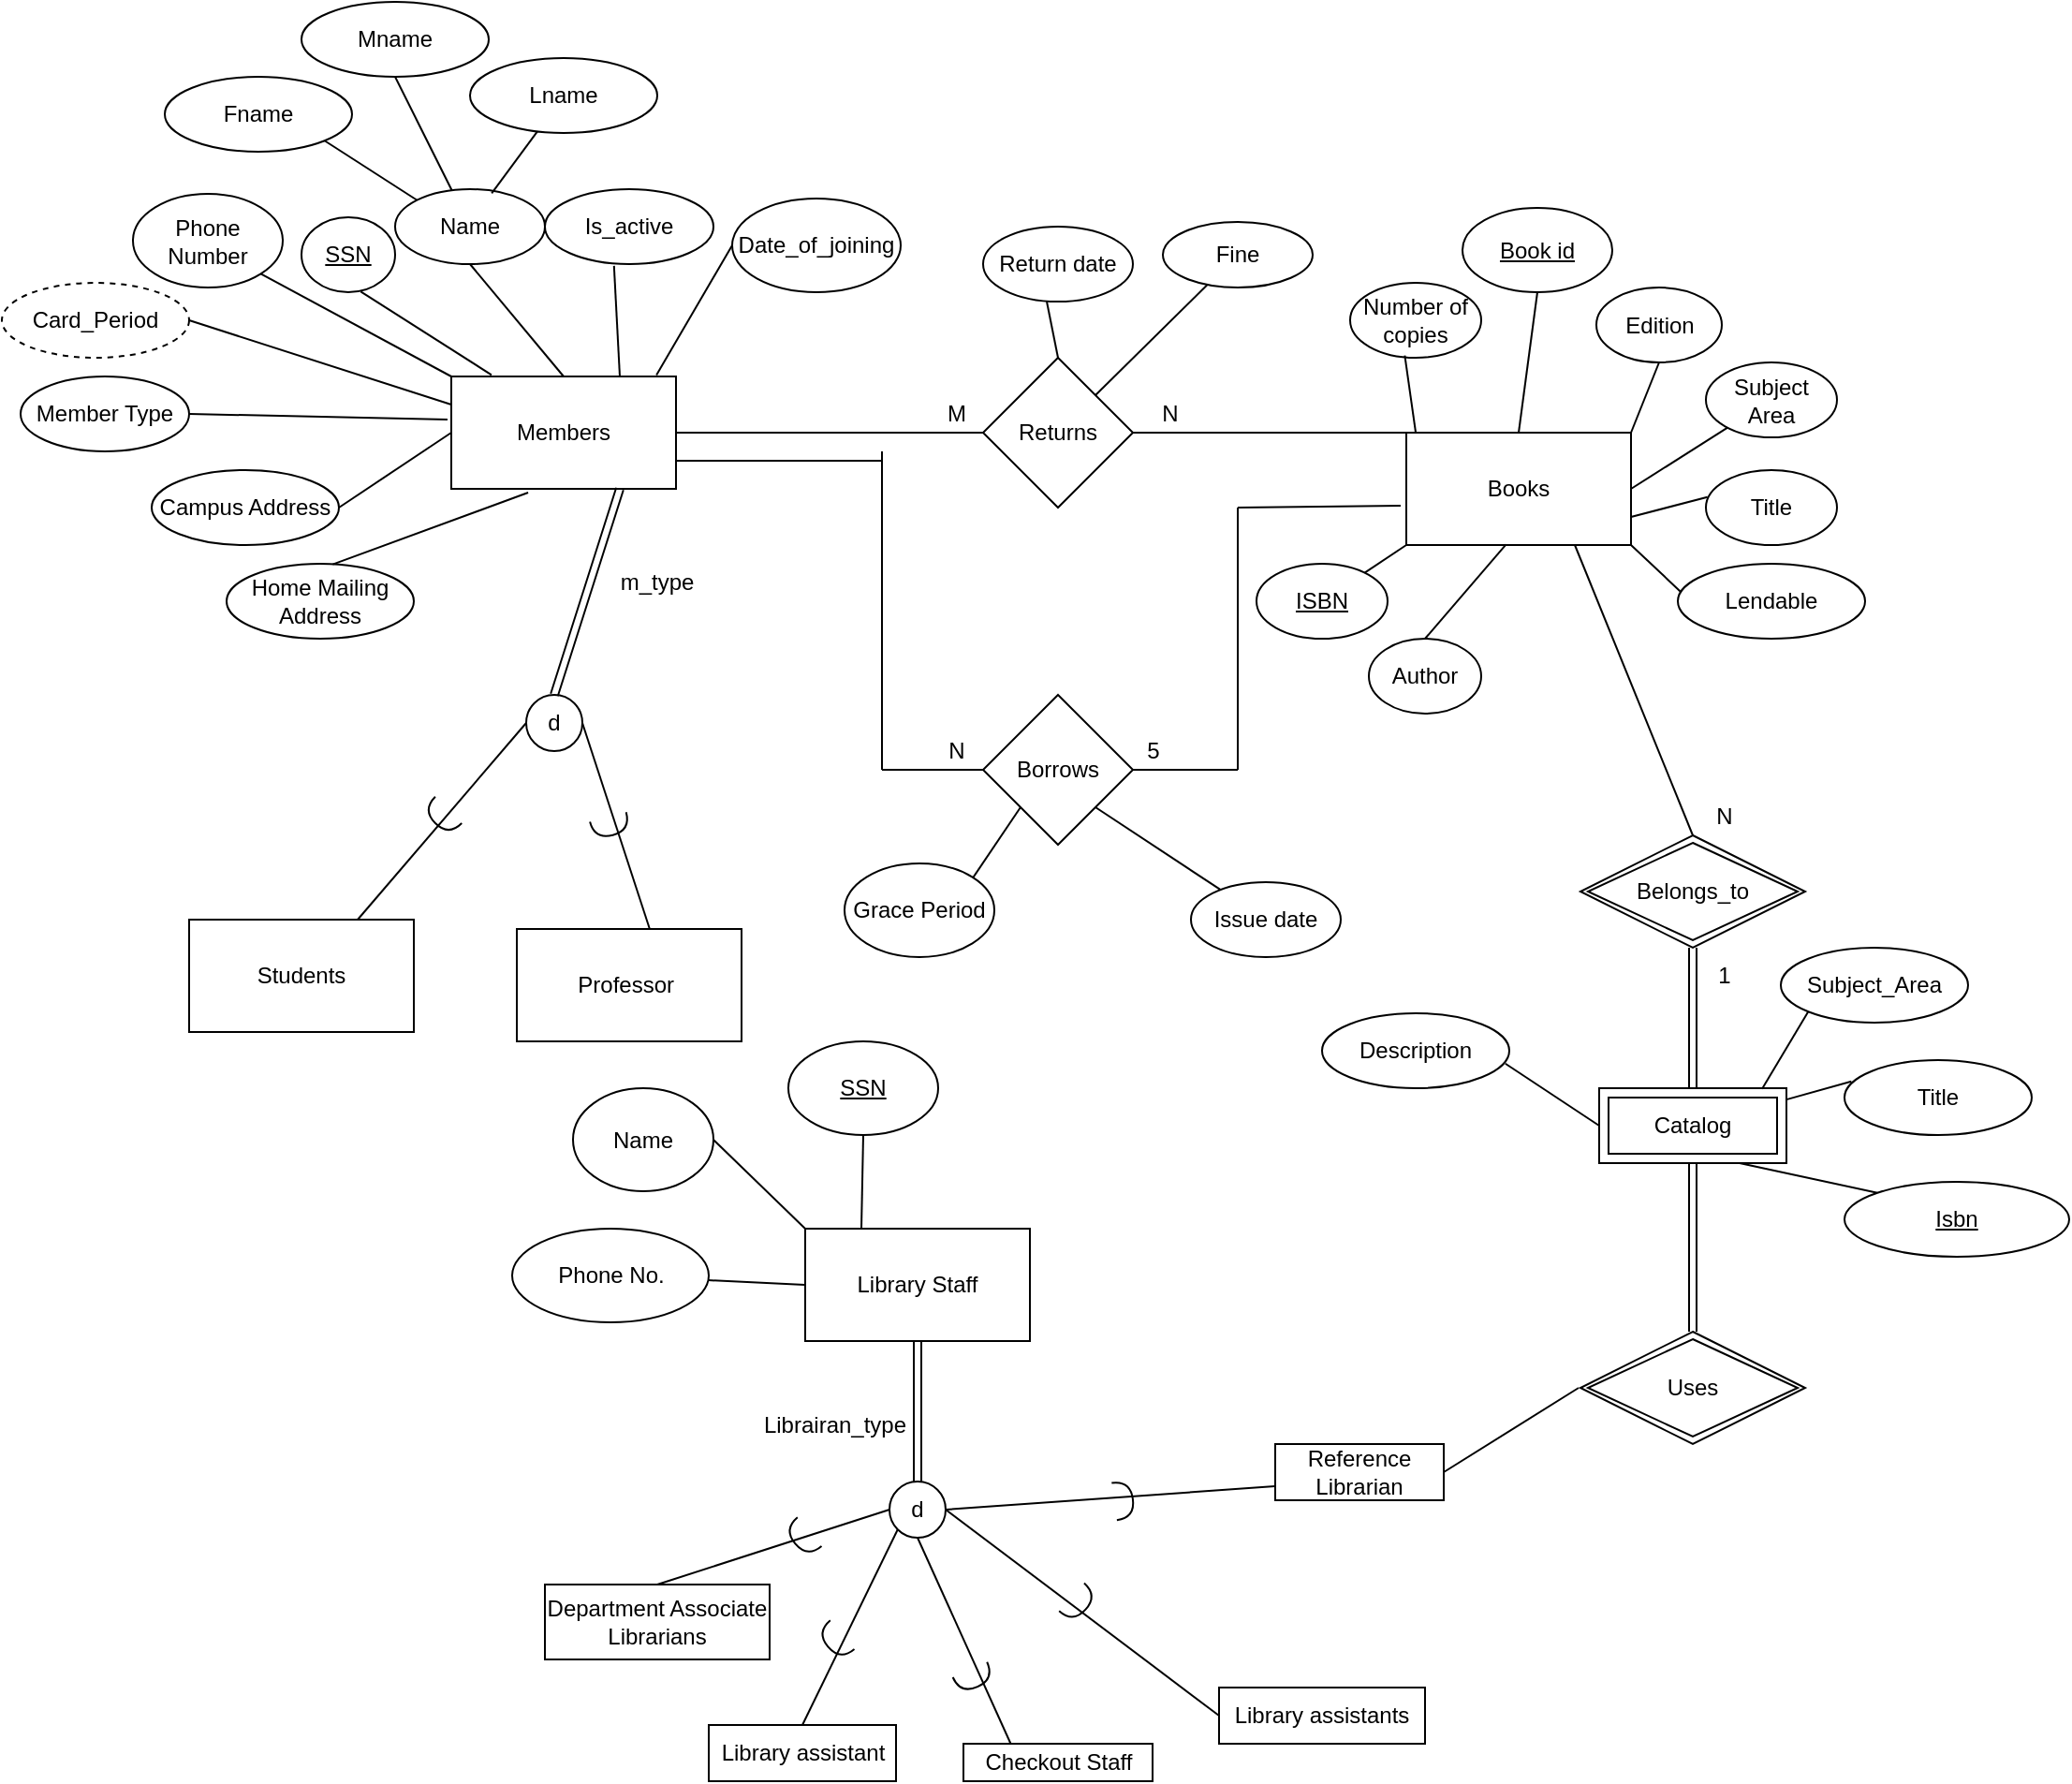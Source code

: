 <mxfile version="13.0.0" type="github">
  <diagram id="C5RBs43oDa-KdzZeNtuy" name="Page-1">
    <mxGraphModel dx="2036" dy="618" grid="1" gridSize="10" guides="1" tooltips="1" connect="1" arrows="1" fold="1" page="1" pageScale="1" pageWidth="827" pageHeight="1169" math="0" shadow="0">
      <root>
        <mxCell id="WIyWlLk6GJQsqaUBKTNV-0" />
        <mxCell id="WIyWlLk6GJQsqaUBKTNV-1" parent="WIyWlLk6GJQsqaUBKTNV-0" />
        <mxCell id="-zNxcYb2Kc3IfHL1H3X_-0" value="" style="rounded=0;whiteSpace=wrap;html=1;" parent="WIyWlLk6GJQsqaUBKTNV-1" vertex="1">
          <mxGeometry x="-310" y="360" width="120" height="60" as="geometry" />
        </mxCell>
        <mxCell id="-zNxcYb2Kc3IfHL1H3X_-1" value="Members" style="text;html=1;strokeColor=none;fillColor=none;align=center;verticalAlign=middle;whiteSpace=wrap;rounded=0;" parent="WIyWlLk6GJQsqaUBKTNV-1" vertex="1">
          <mxGeometry x="-270" y="380" width="40" height="20" as="geometry" />
        </mxCell>
        <mxCell id="-zNxcYb2Kc3IfHL1H3X_-2" value="Books" style="rounded=0;whiteSpace=wrap;html=1;" parent="WIyWlLk6GJQsqaUBKTNV-1" vertex="1">
          <mxGeometry x="200" y="390" width="120" height="60" as="geometry" />
        </mxCell>
        <mxCell id="-zNxcYb2Kc3IfHL1H3X_-4" value="" style="endArrow=none;html=1;" parent="WIyWlLk6GJQsqaUBKTNV-1" source="-zNxcYb2Kc3IfHL1H3X_-17" edge="1">
          <mxGeometry width="50" height="50" relative="1" as="geometry">
            <mxPoint x="170" y="520" as="sourcePoint" />
            <mxPoint x="200" y="450" as="targetPoint" />
          </mxGeometry>
        </mxCell>
        <mxCell id="-zNxcYb2Kc3IfHL1H3X_-5" value="Borrows" style="rhombus;whiteSpace=wrap;html=1;" parent="WIyWlLk6GJQsqaUBKTNV-1" vertex="1">
          <mxGeometry x="-26" y="530" width="80" height="80" as="geometry" />
        </mxCell>
        <mxCell id="-zNxcYb2Kc3IfHL1H3X_-6" value="SSN" style="ellipse;whiteSpace=wrap;html=1;fontStyle=4" parent="WIyWlLk6GJQsqaUBKTNV-1" vertex="1">
          <mxGeometry x="-390" y="275" width="50" height="40" as="geometry" />
        </mxCell>
        <mxCell id="-zNxcYb2Kc3IfHL1H3X_-7" value="Name" style="ellipse;whiteSpace=wrap;html=1;" parent="WIyWlLk6GJQsqaUBKTNV-1" vertex="1">
          <mxGeometry x="-340" y="260" width="80" height="40" as="geometry" />
        </mxCell>
        <mxCell id="-zNxcYb2Kc3IfHL1H3X_-8" value="Phone Number" style="ellipse;whiteSpace=wrap;html=1;" parent="WIyWlLk6GJQsqaUBKTNV-1" vertex="1">
          <mxGeometry x="-480" y="262.5" width="80" height="50" as="geometry" />
        </mxCell>
        <mxCell id="-zNxcYb2Kc3IfHL1H3X_-11" value="Campus Address" style="ellipse;whiteSpace=wrap;html=1;align=center;" parent="WIyWlLk6GJQsqaUBKTNV-1" vertex="1">
          <mxGeometry x="-470" y="410" width="100" height="40" as="geometry" />
        </mxCell>
        <mxCell id="-zNxcYb2Kc3IfHL1H3X_-13" value="Home Mailing Address" style="ellipse;whiteSpace=wrap;html=1;align=center;" parent="WIyWlLk6GJQsqaUBKTNV-1" vertex="1">
          <mxGeometry x="-430" y="460" width="100" height="40" as="geometry" />
        </mxCell>
        <mxCell id="-zNxcYb2Kc3IfHL1H3X_-18" value="Author" style="ellipse;whiteSpace=wrap;html=1;align=center;" parent="WIyWlLk6GJQsqaUBKTNV-1" vertex="1">
          <mxGeometry x="180" y="500" width="60" height="40" as="geometry" />
        </mxCell>
        <mxCell id="-zNxcYb2Kc3IfHL1H3X_-19" value="Title" style="ellipse;whiteSpace=wrap;html=1;align=center;" parent="WIyWlLk6GJQsqaUBKTNV-1" vertex="1">
          <mxGeometry x="360" y="410" width="70" height="40" as="geometry" />
        </mxCell>
        <mxCell id="-zNxcYb2Kc3IfHL1H3X_-20" value="Subject Area" style="ellipse;whiteSpace=wrap;html=1;align=center;" parent="WIyWlLk6GJQsqaUBKTNV-1" vertex="1">
          <mxGeometry x="360" y="352.5" width="70" height="40" as="geometry" />
        </mxCell>
        <mxCell id="-zNxcYb2Kc3IfHL1H3X_-21" value="Number of copies" style="ellipse;whiteSpace=wrap;html=1;align=center;" parent="WIyWlLk6GJQsqaUBKTNV-1" vertex="1">
          <mxGeometry x="170" y="310" width="70" height="40" as="geometry" />
        </mxCell>
        <mxCell id="VULZJJvNeyqBgSnYCeR3-1" value="" style="endArrow=none;html=1;entryX=0.444;entryY=0.994;entryDx=0;entryDy=0;entryPerimeter=0;exitX=0.5;exitY=0;exitDx=0;exitDy=0;" parent="WIyWlLk6GJQsqaUBKTNV-1" source="-zNxcYb2Kc3IfHL1H3X_-18" target="-zNxcYb2Kc3IfHL1H3X_-2" edge="1">
          <mxGeometry width="50" height="50" relative="1" as="geometry">
            <mxPoint x="230" y="510" as="sourcePoint" />
            <mxPoint x="280" y="460" as="targetPoint" />
          </mxGeometry>
        </mxCell>
        <mxCell id="VULZJJvNeyqBgSnYCeR3-3" value="" style="endArrow=none;html=1;entryX=1;entryY=0.5;entryDx=0;entryDy=0;" parent="WIyWlLk6GJQsqaUBKTNV-1" source="-zNxcYb2Kc3IfHL1H3X_-20" target="-zNxcYb2Kc3IfHL1H3X_-2" edge="1">
          <mxGeometry width="50" height="50" relative="1" as="geometry">
            <mxPoint x="20" y="550" as="sourcePoint" />
            <mxPoint x="70" y="500" as="targetPoint" />
          </mxGeometry>
        </mxCell>
        <mxCell id="VULZJJvNeyqBgSnYCeR3-4" value="" style="endArrow=none;html=1;entryX=1;entryY=0.75;entryDx=0;entryDy=0;exitX=0.012;exitY=0.36;exitDx=0;exitDy=0;exitPerimeter=0;" parent="WIyWlLk6GJQsqaUBKTNV-1" source="-zNxcYb2Kc3IfHL1H3X_-19" target="-zNxcYb2Kc3IfHL1H3X_-2" edge="1">
          <mxGeometry width="50" height="50" relative="1" as="geometry">
            <mxPoint x="290" y="510" as="sourcePoint" />
            <mxPoint x="340" y="460" as="targetPoint" />
          </mxGeometry>
        </mxCell>
        <mxCell id="-zNxcYb2Kc3IfHL1H3X_-17" value="ISBN" style="ellipse;whiteSpace=wrap;html=1;align=center;fontStyle=4;" parent="WIyWlLk6GJQsqaUBKTNV-1" vertex="1">
          <mxGeometry x="120" y="460" width="70" height="40" as="geometry" />
        </mxCell>
        <mxCell id="VULZJJvNeyqBgSnYCeR3-9" value="" style="endArrow=none;html=1;entryX=0.417;entryY=0.971;entryDx=0;entryDy=0;entryPerimeter=0;exitX=0.042;exitY=0;exitDx=0;exitDy=0;exitPerimeter=0;" parent="WIyWlLk6GJQsqaUBKTNV-1" source="-zNxcYb2Kc3IfHL1H3X_-2" target="-zNxcYb2Kc3IfHL1H3X_-21" edge="1">
          <mxGeometry width="50" height="50" relative="1" as="geometry">
            <mxPoint x="210" y="380" as="sourcePoint" />
            <mxPoint x="120" y="380" as="targetPoint" />
          </mxGeometry>
        </mxCell>
        <mxCell id="VULZJJvNeyqBgSnYCeR3-10" value="" style="endArrow=none;html=1;entryX=0.5;entryY=1;entryDx=0;entryDy=0;exitX=0.5;exitY=0;exitDx=0;exitDy=0;" parent="WIyWlLk6GJQsqaUBKTNV-1" source="-zNxcYb2Kc3IfHL1H3X_-0" target="-zNxcYb2Kc3IfHL1H3X_-7" edge="1">
          <mxGeometry width="50" height="50" relative="1" as="geometry">
            <mxPoint x="-140" y="410" as="sourcePoint" />
            <mxPoint x="-90" y="360" as="targetPoint" />
          </mxGeometry>
        </mxCell>
        <mxCell id="VULZJJvNeyqBgSnYCeR3-12" value="" style="endArrow=none;html=1;entryX=0.633;entryY=0.992;entryDx=0;entryDy=0;entryPerimeter=0;exitX=0.179;exitY=-0.014;exitDx=0;exitDy=0;exitPerimeter=0;" parent="WIyWlLk6GJQsqaUBKTNV-1" source="-zNxcYb2Kc3IfHL1H3X_-0" target="-zNxcYb2Kc3IfHL1H3X_-6" edge="1">
          <mxGeometry width="50" height="50" relative="1" as="geometry">
            <mxPoint x="-285" y="361" as="sourcePoint" />
            <mxPoint x="-190" y="370" as="targetPoint" />
          </mxGeometry>
        </mxCell>
        <mxCell id="VULZJJvNeyqBgSnYCeR3-13" value="" style="endArrow=none;html=1;exitX=1;exitY=1;exitDx=0;exitDy=0;entryX=0;entryY=0;entryDx=0;entryDy=0;" parent="WIyWlLk6GJQsqaUBKTNV-1" source="-zNxcYb2Kc3IfHL1H3X_-8" target="-zNxcYb2Kc3IfHL1H3X_-0" edge="1">
          <mxGeometry width="50" height="50" relative="1" as="geometry">
            <mxPoint x="-260" y="430" as="sourcePoint" />
            <mxPoint x="-210" y="380" as="targetPoint" />
          </mxGeometry>
        </mxCell>
        <mxCell id="VULZJJvNeyqBgSnYCeR3-14" value="" style="endArrow=none;html=1;exitX=1;exitY=0.5;exitDx=0;exitDy=0;entryX=0;entryY=0.25;entryDx=0;entryDy=0;" parent="WIyWlLk6GJQsqaUBKTNV-1" source="SgncacL-QCo5X31cBPf--1" target="-zNxcYb2Kc3IfHL1H3X_-0" edge="1">
          <mxGeometry width="50" height="50" relative="1" as="geometry">
            <mxPoint x="-380" y="380" as="sourcePoint" />
            <mxPoint x="-220" y="390" as="targetPoint" />
          </mxGeometry>
        </mxCell>
        <mxCell id="VULZJJvNeyqBgSnYCeR3-15" value="" style="endArrow=none;html=1;exitX=1;exitY=0.5;exitDx=0;exitDy=0;entryX=0;entryY=0.5;entryDx=0;entryDy=0;" parent="WIyWlLk6GJQsqaUBKTNV-1" source="-zNxcYb2Kc3IfHL1H3X_-11" target="-zNxcYb2Kc3IfHL1H3X_-0" edge="1">
          <mxGeometry width="50" height="50" relative="1" as="geometry">
            <mxPoint x="-260" y="460" as="sourcePoint" />
            <mxPoint x="-210" y="410" as="targetPoint" />
          </mxGeometry>
        </mxCell>
        <mxCell id="VULZJJvNeyqBgSnYCeR3-17" value="Is_active" style="ellipse;whiteSpace=wrap;html=1;" parent="WIyWlLk6GJQsqaUBKTNV-1" vertex="1">
          <mxGeometry x="-260" y="260" width="90" height="40" as="geometry" />
        </mxCell>
        <mxCell id="VULZJJvNeyqBgSnYCeR3-18" value="" style="endArrow=none;html=1;exitX=0.75;exitY=0;exitDx=0;exitDy=0;entryX=0.41;entryY=1.023;entryDx=0;entryDy=0;entryPerimeter=0;" parent="WIyWlLk6GJQsqaUBKTNV-1" source="-zNxcYb2Kc3IfHL1H3X_-0" target="VULZJJvNeyqBgSnYCeR3-17" edge="1">
          <mxGeometry width="50" height="50" relative="1" as="geometry">
            <mxPoint x="-50" y="420" as="sourcePoint" />
            <mxPoint y="370" as="targetPoint" />
          </mxGeometry>
        </mxCell>
        <mxCell id="VULZJJvNeyqBgSnYCeR3-19" value="Date_of_joining" style="ellipse;whiteSpace=wrap;html=1;" parent="WIyWlLk6GJQsqaUBKTNV-1" vertex="1">
          <mxGeometry x="-160" y="265" width="90" height="50" as="geometry" />
        </mxCell>
        <mxCell id="VULZJJvNeyqBgSnYCeR3-20" value="" style="endArrow=none;html=1;exitX=0.913;exitY=-0.013;exitDx=0;exitDy=0;entryX=0;entryY=0.5;entryDx=0;entryDy=0;exitPerimeter=0;" parent="WIyWlLk6GJQsqaUBKTNV-1" source="-zNxcYb2Kc3IfHL1H3X_-0" target="VULZJJvNeyqBgSnYCeR3-19" edge="1">
          <mxGeometry width="50" height="50" relative="1" as="geometry">
            <mxPoint x="-50" y="480" as="sourcePoint" />
            <mxPoint y="430" as="targetPoint" />
          </mxGeometry>
        </mxCell>
        <mxCell id="VULZJJvNeyqBgSnYCeR3-23" value="" style="endArrow=none;html=1;entryX=1;entryY=0.5;entryDx=0;entryDy=0;exitX=0.594;exitY=0.017;exitDx=0;exitDy=0;exitPerimeter=0;" parent="WIyWlLk6GJQsqaUBKTNV-1" source="VULZJJvNeyqBgSnYCeR3-24" target="VULZJJvNeyqBgSnYCeR3-27" edge="1">
          <mxGeometry width="50" height="50" relative="1" as="geometry">
            <mxPoint x="-260" y="850" as="sourcePoint" />
            <mxPoint x="-180" y="800" as="targetPoint" />
          </mxGeometry>
        </mxCell>
        <mxCell id="VULZJJvNeyqBgSnYCeR3-24" value="Professor&amp;nbsp;" style="rounded=0;whiteSpace=wrap;html=1;" parent="WIyWlLk6GJQsqaUBKTNV-1" vertex="1">
          <mxGeometry x="-275" y="655" width="120" height="60" as="geometry" />
        </mxCell>
        <mxCell id="VULZJJvNeyqBgSnYCeR3-25" value="Library Staff" style="rounded=0;whiteSpace=wrap;html=1;" parent="WIyWlLk6GJQsqaUBKTNV-1" vertex="1">
          <mxGeometry x="-121" y="815" width="120" height="60" as="geometry" />
        </mxCell>
        <mxCell id="VULZJJvNeyqBgSnYCeR3-27" value="d" style="ellipse;whiteSpace=wrap;html=1;aspect=fixed;" parent="WIyWlLk6GJQsqaUBKTNV-1" vertex="1">
          <mxGeometry x="-270" y="530" width="30" height="30" as="geometry" />
        </mxCell>
        <mxCell id="VULZJJvNeyqBgSnYCeR3-30" value="Reference&lt;br&gt;Librarian" style="rounded=0;whiteSpace=wrap;html=1;" parent="WIyWlLk6GJQsqaUBKTNV-1" vertex="1">
          <mxGeometry x="130" y="930" width="90" height="30" as="geometry" />
        </mxCell>
        <mxCell id="VULZJJvNeyqBgSnYCeR3-31" value="Checkout Staff" style="rounded=0;whiteSpace=wrap;html=1;" parent="WIyWlLk6GJQsqaUBKTNV-1" vertex="1">
          <mxGeometry x="-36.5" y="1090" width="101" height="20" as="geometry" />
        </mxCell>
        <mxCell id="VULZJJvNeyqBgSnYCeR3-32" value="Department Associate Librarians" style="rounded=0;whiteSpace=wrap;html=1;" parent="WIyWlLk6GJQsqaUBKTNV-1" vertex="1">
          <mxGeometry x="-260" y="1005" width="120" height="40" as="geometry" />
        </mxCell>
        <mxCell id="VULZJJvNeyqBgSnYCeR3-33" value="Library assistant" style="rounded=0;whiteSpace=wrap;html=1;" parent="WIyWlLk6GJQsqaUBKTNV-1" vertex="1">
          <mxGeometry x="-172.5" y="1080" width="100" height="30" as="geometry" />
        </mxCell>
        <mxCell id="VULZJJvNeyqBgSnYCeR3-34" value="Library assistants" style="rounded=0;whiteSpace=wrap;html=1;" parent="WIyWlLk6GJQsqaUBKTNV-1" vertex="1">
          <mxGeometry x="100" y="1060" width="110" height="30" as="geometry" />
        </mxCell>
        <mxCell id="VULZJJvNeyqBgSnYCeR3-40" value="" style="endArrow=none;html=1;entryX=0;entryY=0.5;entryDx=0;entryDy=0;" parent="WIyWlLk6GJQsqaUBKTNV-1" target="-zNxcYb2Kc3IfHL1H3X_-5" edge="1">
          <mxGeometry width="50" height="50" relative="1" as="geometry">
            <mxPoint x="-80" y="570" as="sourcePoint" />
            <mxPoint y="570" as="targetPoint" />
          </mxGeometry>
        </mxCell>
        <mxCell id="VULZJJvNeyqBgSnYCeR3-41" value="" style="endArrow=none;html=1;" parent="WIyWlLk6GJQsqaUBKTNV-1" edge="1">
          <mxGeometry width="50" height="50" relative="1" as="geometry">
            <mxPoint x="-80" y="570" as="sourcePoint" />
            <mxPoint x="-80" y="400" as="targetPoint" />
          </mxGeometry>
        </mxCell>
        <mxCell id="VULZJJvNeyqBgSnYCeR3-42" value="" style="endArrow=none;html=1;" parent="WIyWlLk6GJQsqaUBKTNV-1" edge="1">
          <mxGeometry width="50" height="50" relative="1" as="geometry">
            <mxPoint x="110" y="570" as="sourcePoint" />
            <mxPoint x="110" y="430" as="targetPoint" />
          </mxGeometry>
        </mxCell>
        <mxCell id="VULZJJvNeyqBgSnYCeR3-43" value="" style="endArrow=none;html=1;exitX=1;exitY=0.5;exitDx=0;exitDy=0;" parent="WIyWlLk6GJQsqaUBKTNV-1" source="-zNxcYb2Kc3IfHL1H3X_-5" edge="1">
          <mxGeometry width="50" height="50" relative="1" as="geometry">
            <mxPoint x="70" y="600" as="sourcePoint" />
            <mxPoint x="110" y="570" as="targetPoint" />
          </mxGeometry>
        </mxCell>
        <mxCell id="VULZJJvNeyqBgSnYCeR3-45" value="" style="endArrow=none;html=1;entryX=-0.025;entryY=0.65;entryDx=0;entryDy=0;entryPerimeter=0;" parent="WIyWlLk6GJQsqaUBKTNV-1" target="-zNxcYb2Kc3IfHL1H3X_-2" edge="1">
          <mxGeometry width="50" height="50" relative="1" as="geometry">
            <mxPoint x="110" y="430" as="sourcePoint" />
            <mxPoint x="180" y="410" as="targetPoint" />
          </mxGeometry>
        </mxCell>
        <mxCell id="VULZJJvNeyqBgSnYCeR3-46" value="" style="endArrow=none;html=1;exitX=0;exitY=1;exitDx=0;exitDy=0;entryX=0.5;entryY=1;entryDx=0;entryDy=0;" parent="WIyWlLk6GJQsqaUBKTNV-1" source="-zNxcYb2Kc3IfHL1H3X_-5" target="VULZJJvNeyqBgSnYCeR3-47" edge="1">
          <mxGeometry width="50" height="50" relative="1" as="geometry">
            <mxPoint x="40" y="530" as="sourcePoint" />
            <mxPoint x="40" y="490" as="targetPoint" />
          </mxGeometry>
        </mxCell>
        <mxCell id="VULZJJvNeyqBgSnYCeR3-47" value="Grace Period" style="ellipse;whiteSpace=wrap;html=1;" parent="WIyWlLk6GJQsqaUBKTNV-1" vertex="1">
          <mxGeometry x="-100" y="620" width="80" height="50" as="geometry" />
        </mxCell>
        <mxCell id="VULZJJvNeyqBgSnYCeR3-52" value="" style="endArrow=none;html=1;entryX=0.342;entryY=1.033;entryDx=0;entryDy=0;entryPerimeter=0;exitX=0.567;exitY=0.008;exitDx=0;exitDy=0;exitPerimeter=0;" parent="WIyWlLk6GJQsqaUBKTNV-1" source="-zNxcYb2Kc3IfHL1H3X_-13" target="-zNxcYb2Kc3IfHL1H3X_-0" edge="1">
          <mxGeometry width="50" height="50" relative="1" as="geometry">
            <mxPoint x="-292" y="496" as="sourcePoint" />
            <mxPoint x="-250" y="440" as="targetPoint" />
            <Array as="points" />
          </mxGeometry>
        </mxCell>
        <mxCell id="VULZJJvNeyqBgSnYCeR3-53" value="" style="endArrow=none;html=1;exitX=1;exitY=0.75;exitDx=0;exitDy=0;" parent="WIyWlLk6GJQsqaUBKTNV-1" source="-zNxcYb2Kc3IfHL1H3X_-0" edge="1">
          <mxGeometry width="50" height="50" relative="1" as="geometry">
            <mxPoint x="-150" y="490" as="sourcePoint" />
            <mxPoint x="-80" y="405" as="targetPoint" />
          </mxGeometry>
        </mxCell>
        <mxCell id="VULZJJvNeyqBgSnYCeR3-54" value="Issue date" style="ellipse;whiteSpace=wrap;html=1;" parent="WIyWlLk6GJQsqaUBKTNV-1" vertex="1">
          <mxGeometry x="85" y="630" width="80" height="40" as="geometry" />
        </mxCell>
        <mxCell id="VULZJJvNeyqBgSnYCeR3-55" value="" style="endArrow=none;html=1;entryX=1;entryY=1;entryDx=0;entryDy=0;" parent="WIyWlLk6GJQsqaUBKTNV-1" source="VULZJJvNeyqBgSnYCeR3-54" target="-zNxcYb2Kc3IfHL1H3X_-5" edge="1">
          <mxGeometry width="50" height="50" relative="1" as="geometry">
            <mxPoint x="60" y="620" as="sourcePoint" />
            <mxPoint x="110" y="570" as="targetPoint" />
          </mxGeometry>
        </mxCell>
        <mxCell id="VULZJJvNeyqBgSnYCeR3-56" value="Returns" style="rhombus;whiteSpace=wrap;html=1;" parent="WIyWlLk6GJQsqaUBKTNV-1" vertex="1">
          <mxGeometry x="-26" y="350" width="80" height="80" as="geometry" />
        </mxCell>
        <mxCell id="VULZJJvNeyqBgSnYCeR3-57" value="" style="endArrow=none;html=1;exitX=1;exitY=0.5;exitDx=0;exitDy=0;entryX=0;entryY=0.5;entryDx=0;entryDy=0;" parent="WIyWlLk6GJQsqaUBKTNV-1" source="-zNxcYb2Kc3IfHL1H3X_-0" target="VULZJJvNeyqBgSnYCeR3-56" edge="1">
          <mxGeometry width="50" height="50" relative="1" as="geometry">
            <mxPoint x="-90" y="410" as="sourcePoint" />
            <mxPoint x="-40" y="360" as="targetPoint" />
          </mxGeometry>
        </mxCell>
        <mxCell id="VULZJJvNeyqBgSnYCeR3-58" value="" style="endArrow=none;html=1;exitX=1;exitY=0.5;exitDx=0;exitDy=0;entryX=0;entryY=0;entryDx=0;entryDy=0;" parent="WIyWlLk6GJQsqaUBKTNV-1" source="VULZJJvNeyqBgSnYCeR3-56" target="-zNxcYb2Kc3IfHL1H3X_-2" edge="1">
          <mxGeometry width="50" height="50" relative="1" as="geometry">
            <mxPoint x="110" y="430" as="sourcePoint" />
            <mxPoint x="160" y="380" as="targetPoint" />
          </mxGeometry>
        </mxCell>
        <mxCell id="VULZJJvNeyqBgSnYCeR3-59" value="Return date" style="ellipse;whiteSpace=wrap;html=1;" parent="WIyWlLk6GJQsqaUBKTNV-1" vertex="1">
          <mxGeometry x="-26" y="280" width="80" height="40" as="geometry" />
        </mxCell>
        <mxCell id="VULZJJvNeyqBgSnYCeR3-60" value="" style="endArrow=none;html=1;entryX=0.425;entryY=1;entryDx=0;entryDy=0;entryPerimeter=0;exitX=0.5;exitY=0;exitDx=0;exitDy=0;" parent="WIyWlLk6GJQsqaUBKTNV-1" source="VULZJJvNeyqBgSnYCeR3-56" target="VULZJJvNeyqBgSnYCeR3-59" edge="1">
          <mxGeometry width="50" height="50" relative="1" as="geometry">
            <mxPoint x="20" y="380" as="sourcePoint" />
            <mxPoint x="70" y="330" as="targetPoint" />
          </mxGeometry>
        </mxCell>
        <mxCell id="VULZJJvNeyqBgSnYCeR3-61" value="" style="endArrow=none;html=1;exitX=1;exitY=0;exitDx=0;exitDy=0;" parent="WIyWlLk6GJQsqaUBKTNV-1" source="VULZJJvNeyqBgSnYCeR3-56" target="VULZJJvNeyqBgSnYCeR3-62" edge="1">
          <mxGeometry width="50" height="50" relative="1" as="geometry">
            <mxPoint x="70" y="370" as="sourcePoint" />
            <mxPoint x="90" y="310" as="targetPoint" />
          </mxGeometry>
        </mxCell>
        <mxCell id="VULZJJvNeyqBgSnYCeR3-62" value="Fine" style="ellipse;whiteSpace=wrap;html=1;" parent="WIyWlLk6GJQsqaUBKTNV-1" vertex="1">
          <mxGeometry x="70" y="277.5" width="80" height="35" as="geometry" />
        </mxCell>
        <mxCell id="VULZJJvNeyqBgSnYCeR3-68" value="Students" style="rounded=0;whiteSpace=wrap;html=1;" parent="WIyWlLk6GJQsqaUBKTNV-1" vertex="1">
          <mxGeometry x="-450" y="650" width="120" height="60" as="geometry" />
        </mxCell>
        <mxCell id="VULZJJvNeyqBgSnYCeR3-69" value="" style="endArrow=none;html=1;entryX=0;entryY=0.5;entryDx=0;entryDy=0;exitX=0.75;exitY=0;exitDx=0;exitDy=0;" parent="WIyWlLk6GJQsqaUBKTNV-1" source="VULZJJvNeyqBgSnYCeR3-68" target="VULZJJvNeyqBgSnYCeR3-27" edge="1">
          <mxGeometry width="50" height="50" relative="1" as="geometry">
            <mxPoint x="-310" y="760" as="sourcePoint" />
            <mxPoint x="-260" y="710" as="targetPoint" />
          </mxGeometry>
        </mxCell>
        <mxCell id="VULZJJvNeyqBgSnYCeR3-70" value="Edition" style="ellipse;whiteSpace=wrap;html=1;" parent="WIyWlLk6GJQsqaUBKTNV-1" vertex="1">
          <mxGeometry x="301.5" y="312.5" width="67" height="40" as="geometry" />
        </mxCell>
        <mxCell id="VULZJJvNeyqBgSnYCeR3-71" value="" style="endArrow=none;html=1;exitX=1;exitY=0;exitDx=0;exitDy=0;entryX=0.5;entryY=1;entryDx=0;entryDy=0;" parent="WIyWlLk6GJQsqaUBKTNV-1" source="-zNxcYb2Kc3IfHL1H3X_-2" target="VULZJJvNeyqBgSnYCeR3-70" edge="1">
          <mxGeometry width="50" height="50" relative="1" as="geometry">
            <mxPoint x="320" y="420" as="sourcePoint" />
            <mxPoint x="370" y="370" as="targetPoint" />
          </mxGeometry>
        </mxCell>
        <mxCell id="SgncacL-QCo5X31cBPf--0" value="" style="shape=link;html=1;entryX=0.75;entryY=1;entryDx=0;entryDy=0;exitX=0.5;exitY=0;exitDx=0;exitDy=0;" parent="WIyWlLk6GJQsqaUBKTNV-1" source="VULZJJvNeyqBgSnYCeR3-27" target="-zNxcYb2Kc3IfHL1H3X_-0" edge="1">
          <mxGeometry width="50" height="50" relative="1" as="geometry">
            <mxPoint x="-230" y="640" as="sourcePoint" />
            <mxPoint x="-180" y="590" as="targetPoint" />
          </mxGeometry>
        </mxCell>
        <mxCell id="SgncacL-QCo5X31cBPf--1" value="Card_Period" style="ellipse;whiteSpace=wrap;html=1;align=center;dashed=1;" parent="WIyWlLk6GJQsqaUBKTNV-1" vertex="1">
          <mxGeometry x="-550" y="310" width="100" height="40" as="geometry" />
        </mxCell>
        <mxCell id="SgncacL-QCo5X31cBPf--2" value="m_type" style="text;html=1;strokeColor=none;fillColor=none;align=center;verticalAlign=middle;whiteSpace=wrap;rounded=0;" parent="WIyWlLk6GJQsqaUBKTNV-1" vertex="1">
          <mxGeometry x="-220" y="460" width="40" height="20" as="geometry" />
        </mxCell>
        <mxCell id="SgncacL-QCo5X31cBPf--3" value="Lendable" style="ellipse;whiteSpace=wrap;html=1;align=center;" parent="WIyWlLk6GJQsqaUBKTNV-1" vertex="1">
          <mxGeometry x="345" y="460" width="100" height="40" as="geometry" />
        </mxCell>
        <mxCell id="SgncacL-QCo5X31cBPf--4" value="" style="endArrow=none;html=1;entryX=1;entryY=1;entryDx=0;entryDy=0;exitX=0.018;exitY=0.38;exitDx=0;exitDy=0;exitPerimeter=0;" parent="WIyWlLk6GJQsqaUBKTNV-1" source="SgncacL-QCo5X31cBPf--3" target="-zNxcYb2Kc3IfHL1H3X_-2" edge="1">
          <mxGeometry width="50" height="50" relative="1" as="geometry">
            <mxPoint x="-70" y="520" as="sourcePoint" />
            <mxPoint x="-20" y="470" as="targetPoint" />
          </mxGeometry>
        </mxCell>
        <mxCell id="SgncacL-QCo5X31cBPf--5" value="N" style="text;html=1;strokeColor=none;fillColor=none;align=center;verticalAlign=middle;whiteSpace=wrap;rounded=0;" parent="WIyWlLk6GJQsqaUBKTNV-1" vertex="1">
          <mxGeometry x="-60" y="550" width="40" height="20" as="geometry" />
        </mxCell>
        <mxCell id="SgncacL-QCo5X31cBPf--6" value="5" style="text;html=1;strokeColor=none;fillColor=none;align=center;verticalAlign=middle;whiteSpace=wrap;rounded=0;" parent="WIyWlLk6GJQsqaUBKTNV-1" vertex="1">
          <mxGeometry x="45" y="550" width="40" height="20" as="geometry" />
        </mxCell>
        <mxCell id="SgncacL-QCo5X31cBPf--8" value="Fname" style="ellipse;whiteSpace=wrap;html=1;align=center;" parent="WIyWlLk6GJQsqaUBKTNV-1" vertex="1">
          <mxGeometry x="-463" y="200" width="100" height="40" as="geometry" />
        </mxCell>
        <mxCell id="SgncacL-QCo5X31cBPf--9" value="Mname" style="ellipse;whiteSpace=wrap;html=1;align=center;" parent="WIyWlLk6GJQsqaUBKTNV-1" vertex="1">
          <mxGeometry x="-390" y="160" width="100" height="40" as="geometry" />
        </mxCell>
        <mxCell id="SgncacL-QCo5X31cBPf--10" value="Lname" style="ellipse;whiteSpace=wrap;html=1;align=center;" parent="WIyWlLk6GJQsqaUBKTNV-1" vertex="1">
          <mxGeometry x="-300" y="190" width="100" height="40" as="geometry" />
        </mxCell>
        <mxCell id="SgncacL-QCo5X31cBPf--11" value="" style="endArrow=none;html=1;entryX=1;entryY=1;entryDx=0;entryDy=0;exitX=0;exitY=0;exitDx=0;exitDy=0;" parent="WIyWlLk6GJQsqaUBKTNV-1" source="-zNxcYb2Kc3IfHL1H3X_-7" target="SgncacL-QCo5X31cBPf--8" edge="1">
          <mxGeometry width="50" height="50" relative="1" as="geometry">
            <mxPoint x="-120" y="280" as="sourcePoint" />
            <mxPoint x="-70" y="230" as="targetPoint" />
          </mxGeometry>
        </mxCell>
        <mxCell id="SgncacL-QCo5X31cBPf--12" value="" style="endArrow=none;html=1;entryX=0.5;entryY=1;entryDx=0;entryDy=0;" parent="WIyWlLk6GJQsqaUBKTNV-1" source="-zNxcYb2Kc3IfHL1H3X_-7" target="SgncacL-QCo5X31cBPf--9" edge="1">
          <mxGeometry width="50" height="50" relative="1" as="geometry">
            <mxPoint x="-310" y="259" as="sourcePoint" />
            <mxPoint x="-70" y="230" as="targetPoint" />
          </mxGeometry>
        </mxCell>
        <mxCell id="SgncacL-QCo5X31cBPf--13" value="" style="endArrow=none;html=1;exitX=0.645;exitY=0.055;exitDx=0;exitDy=0;exitPerimeter=0;" parent="WIyWlLk6GJQsqaUBKTNV-1" source="-zNxcYb2Kc3IfHL1H3X_-7" target="SgncacL-QCo5X31cBPf--10" edge="1">
          <mxGeometry width="50" height="50" relative="1" as="geometry">
            <mxPoint x="-120" y="280" as="sourcePoint" />
            <mxPoint x="-70" y="230" as="targetPoint" />
          </mxGeometry>
        </mxCell>
        <mxCell id="SgncacL-QCo5X31cBPf--24" value="Catalog" style="shape=ext;margin=3;double=1;whiteSpace=wrap;html=1;align=center;" parent="WIyWlLk6GJQsqaUBKTNV-1" vertex="1">
          <mxGeometry x="303" y="740" width="100" height="40" as="geometry" />
        </mxCell>
        <mxCell id="SgncacL-QCo5X31cBPf--34" value="Belongs_to" style="shape=rhombus;double=1;perimeter=rhombusPerimeter;whiteSpace=wrap;html=1;align=center;" parent="WIyWlLk6GJQsqaUBKTNV-1" vertex="1">
          <mxGeometry x="293" y="605" width="120" height="60" as="geometry" />
        </mxCell>
        <mxCell id="SgncacL-QCo5X31cBPf--35" value="" style="endArrow=none;html=1;entryX=0.75;entryY=1;entryDx=0;entryDy=0;exitX=0.5;exitY=0;exitDx=0;exitDy=0;" parent="WIyWlLk6GJQsqaUBKTNV-1" source="SgncacL-QCo5X31cBPf--34" target="-zNxcYb2Kc3IfHL1H3X_-2" edge="1">
          <mxGeometry width="50" height="50" relative="1" as="geometry">
            <mxPoint x="190" y="610" as="sourcePoint" />
            <mxPoint x="240" y="560" as="targetPoint" />
          </mxGeometry>
        </mxCell>
        <mxCell id="SgncacL-QCo5X31cBPf--39" value="Title" style="ellipse;whiteSpace=wrap;html=1;align=center;" parent="WIyWlLk6GJQsqaUBKTNV-1" vertex="1">
          <mxGeometry x="434" y="725" width="100" height="40" as="geometry" />
        </mxCell>
        <mxCell id="SgncacL-QCo5X31cBPf--40" value="Subject_Area" style="ellipse;whiteSpace=wrap;html=1;align=center;" parent="WIyWlLk6GJQsqaUBKTNV-1" vertex="1">
          <mxGeometry x="400" y="665" width="100" height="40" as="geometry" />
        </mxCell>
        <mxCell id="SgncacL-QCo5X31cBPf--41" value="Description" style="ellipse;whiteSpace=wrap;html=1;align=center;" parent="WIyWlLk6GJQsqaUBKTNV-1" vertex="1">
          <mxGeometry x="155" y="700" width="100" height="40" as="geometry" />
        </mxCell>
        <mxCell id="SgncacL-QCo5X31cBPf--42" value="" style="endArrow=none;html=1;entryX=0.979;entryY=0.672;entryDx=0;entryDy=0;exitX=0;exitY=0.5;exitDx=0;exitDy=0;entryPerimeter=0;" parent="WIyWlLk6GJQsqaUBKTNV-1" source="SgncacL-QCo5X31cBPf--24" target="SgncacL-QCo5X31cBPf--41" edge="1">
          <mxGeometry width="50" height="50" relative="1" as="geometry">
            <mxPoint x="185" y="820" as="sourcePoint" />
            <mxPoint x="235" y="770" as="targetPoint" />
          </mxGeometry>
        </mxCell>
        <mxCell id="SgncacL-QCo5X31cBPf--43" value="" style="endArrow=none;html=1;entryX=0;entryY=1;entryDx=0;entryDy=0;exitX=0.87;exitY=0.01;exitDx=0;exitDy=0;exitPerimeter=0;" parent="WIyWlLk6GJQsqaUBKTNV-1" source="SgncacL-QCo5X31cBPf--24" target="SgncacL-QCo5X31cBPf--40" edge="1">
          <mxGeometry width="50" height="50" relative="1" as="geometry">
            <mxPoint x="380" y="820" as="sourcePoint" />
            <mxPoint x="430" y="770" as="targetPoint" />
          </mxGeometry>
        </mxCell>
        <mxCell id="SgncacL-QCo5X31cBPf--45" value="" style="endArrow=none;html=1;entryX=0.037;entryY=0.285;entryDx=0;entryDy=0;entryPerimeter=0;" parent="WIyWlLk6GJQsqaUBKTNV-1" source="SgncacL-QCo5X31cBPf--24" target="SgncacL-QCo5X31cBPf--39" edge="1">
          <mxGeometry width="50" height="50" relative="1" as="geometry">
            <mxPoint x="385" y="850" as="sourcePoint" />
            <mxPoint x="435" y="800" as="targetPoint" />
          </mxGeometry>
        </mxCell>
        <mxCell id="SgncacL-QCo5X31cBPf--47" value="" style="endArrow=none;html=1;exitX=1;exitY=0.5;exitDx=0;exitDy=0;entryX=0;entryY=0.5;entryDx=0;entryDy=0;" parent="WIyWlLk6GJQsqaUBKTNV-1" source="VULZJJvNeyqBgSnYCeR3-30" edge="1">
          <mxGeometry width="50" height="50" relative="1" as="geometry">
            <mxPoint x="250" y="930" as="sourcePoint" />
            <mxPoint x="292" y="900" as="targetPoint" />
          </mxGeometry>
        </mxCell>
        <mxCell id="SgncacL-QCo5X31cBPf--48" value="Uses" style="shape=rhombus;double=1;perimeter=rhombusPerimeter;whiteSpace=wrap;html=1;align=center;" parent="WIyWlLk6GJQsqaUBKTNV-1" vertex="1">
          <mxGeometry x="293" y="870" width="120" height="60" as="geometry" />
        </mxCell>
        <mxCell id="SgncacL-QCo5X31cBPf--49" value="" style="shape=link;html=1;entryX=0.5;entryY=1;entryDx=0;entryDy=0;exitX=0.5;exitY=0;exitDx=0;exitDy=0;" parent="WIyWlLk6GJQsqaUBKTNV-1" source="SgncacL-QCo5X31cBPf--24" target="SgncacL-QCo5X31cBPf--34" edge="1">
          <mxGeometry width="50" height="50" relative="1" as="geometry">
            <mxPoint x="110" y="820" as="sourcePoint" />
            <mxPoint x="160" y="770" as="targetPoint" />
          </mxGeometry>
        </mxCell>
        <mxCell id="SgncacL-QCo5X31cBPf--50" value="" style="shape=link;html=1;entryX=0.5;entryY=1;entryDx=0;entryDy=0;exitX=0.5;exitY=0;exitDx=0;exitDy=0;" parent="WIyWlLk6GJQsqaUBKTNV-1" source="SgncacL-QCo5X31cBPf--48" target="SgncacL-QCo5X31cBPf--24" edge="1">
          <mxGeometry width="50" height="50" relative="1" as="geometry">
            <mxPoint x="110" y="820" as="sourcePoint" />
            <mxPoint x="160" y="770" as="targetPoint" />
          </mxGeometry>
        </mxCell>
        <mxCell id="SgncacL-QCo5X31cBPf--52" value="M" style="text;html=1;strokeColor=none;fillColor=none;align=center;verticalAlign=middle;whiteSpace=wrap;rounded=0;" parent="WIyWlLk6GJQsqaUBKTNV-1" vertex="1">
          <mxGeometry x="-60" y="370" width="40" height="20" as="geometry" />
        </mxCell>
        <mxCell id="SgncacL-QCo5X31cBPf--53" value="N" style="text;html=1;strokeColor=none;fillColor=none;align=center;verticalAlign=middle;whiteSpace=wrap;rounded=0;" parent="WIyWlLk6GJQsqaUBKTNV-1" vertex="1">
          <mxGeometry x="54" y="370" width="40" height="20" as="geometry" />
        </mxCell>
        <mxCell id="SgncacL-QCo5X31cBPf--54" value="N" style="text;html=1;strokeColor=none;fillColor=none;align=center;verticalAlign=middle;whiteSpace=wrap;rounded=0;" parent="WIyWlLk6GJQsqaUBKTNV-1" vertex="1">
          <mxGeometry x="350" y="585" width="40" height="20" as="geometry" />
        </mxCell>
        <mxCell id="SgncacL-QCo5X31cBPf--55" value="1" style="text;html=1;strokeColor=none;fillColor=none;align=center;verticalAlign=middle;whiteSpace=wrap;rounded=0;" parent="WIyWlLk6GJQsqaUBKTNV-1" vertex="1">
          <mxGeometry x="350" y="670" width="40" height="20" as="geometry" />
        </mxCell>
        <mxCell id="3tGiIlCc-xHggfqKyzkz-0" value="" style="endArrow=none;html=1;exitX=0.5;exitY=0;exitDx=0;exitDy=0;entryX=0.5;entryY=1;entryDx=0;entryDy=0;" parent="WIyWlLk6GJQsqaUBKTNV-1" source="-zNxcYb2Kc3IfHL1H3X_-2" target="3tGiIlCc-xHggfqKyzkz-1" edge="1">
          <mxGeometry width="50" height="50" relative="1" as="geometry">
            <mxPoint x="250" y="380" as="sourcePoint" />
            <mxPoint x="270" y="310" as="targetPoint" />
          </mxGeometry>
        </mxCell>
        <mxCell id="3tGiIlCc-xHggfqKyzkz-1" value="&lt;u&gt;Book id&lt;/u&gt;" style="ellipse;whiteSpace=wrap;html=1;" parent="WIyWlLk6GJQsqaUBKTNV-1" vertex="1">
          <mxGeometry x="230" y="270" width="80" height="45" as="geometry" />
        </mxCell>
        <mxCell id="3tGiIlCc-xHggfqKyzkz-4" value="&lt;u&gt;Isbn&lt;/u&gt;" style="ellipse;whiteSpace=wrap;html=1;" parent="WIyWlLk6GJQsqaUBKTNV-1" vertex="1">
          <mxGeometry x="434" y="790" width="120" height="40" as="geometry" />
        </mxCell>
        <mxCell id="3tGiIlCc-xHggfqKyzkz-5" value="" style="endArrow=none;html=1;entryX=0.75;entryY=1;entryDx=0;entryDy=0;exitX=0;exitY=0;exitDx=0;exitDy=0;" parent="WIyWlLk6GJQsqaUBKTNV-1" source="3tGiIlCc-xHggfqKyzkz-4" target="SgncacL-QCo5X31cBPf--24" edge="1">
          <mxGeometry width="50" height="50" relative="1" as="geometry">
            <mxPoint x="370" y="840" as="sourcePoint" />
            <mxPoint x="420" y="790" as="targetPoint" />
          </mxGeometry>
        </mxCell>
        <mxCell id="3tGiIlCc-xHggfqKyzkz-18" value="&lt;u&gt;SSN&lt;/u&gt;" style="ellipse;whiteSpace=wrap;html=1;" parent="WIyWlLk6GJQsqaUBKTNV-1" vertex="1">
          <mxGeometry x="-130" y="715" width="80" height="50" as="geometry" />
        </mxCell>
        <mxCell id="3tGiIlCc-xHggfqKyzkz-20" value="Phone No." style="ellipse;whiteSpace=wrap;html=1;" parent="WIyWlLk6GJQsqaUBKTNV-1" vertex="1">
          <mxGeometry x="-277.5" y="815" width="105" height="50" as="geometry" />
        </mxCell>
        <mxCell id="3tGiIlCc-xHggfqKyzkz-22" value="" style="endArrow=none;html=1;entryX=0.5;entryY=1;entryDx=0;entryDy=0;exitX=0.25;exitY=0;exitDx=0;exitDy=0;" parent="WIyWlLk6GJQsqaUBKTNV-1" source="VULZJJvNeyqBgSnYCeR3-25" target="3tGiIlCc-xHggfqKyzkz-18" edge="1">
          <mxGeometry width="50" height="50" relative="1" as="geometry">
            <mxPoint x="-100" y="850" as="sourcePoint" />
            <mxPoint x="-50" y="800" as="targetPoint" />
          </mxGeometry>
        </mxCell>
        <mxCell id="3tGiIlCc-xHggfqKyzkz-23" value="" style="endArrow=none;html=1;exitX=0;exitY=0.5;exitDx=0;exitDy=0;" parent="WIyWlLk6GJQsqaUBKTNV-1" source="VULZJJvNeyqBgSnYCeR3-25" target="3tGiIlCc-xHggfqKyzkz-20" edge="1">
          <mxGeometry width="50" height="50" relative="1" as="geometry">
            <mxPoint x="-170" y="900" as="sourcePoint" />
            <mxPoint x="-120" y="850" as="targetPoint" />
          </mxGeometry>
        </mxCell>
        <mxCell id="3tGiIlCc-xHggfqKyzkz-24" value="" style="endArrow=none;html=1;exitX=0;exitY=0;exitDx=0;exitDy=0;entryX=1;entryY=0.5;entryDx=0;entryDy=0;" parent="WIyWlLk6GJQsqaUBKTNV-1" source="VULZJJvNeyqBgSnYCeR3-25" target="3tGiIlCc-xHggfqKyzkz-25" edge="1">
          <mxGeometry width="50" height="50" relative="1" as="geometry">
            <mxPoint x="-160" y="870" as="sourcePoint" />
            <mxPoint x="-160" y="830" as="targetPoint" />
          </mxGeometry>
        </mxCell>
        <mxCell id="3tGiIlCc-xHggfqKyzkz-25" value="Name" style="ellipse;whiteSpace=wrap;html=1;" parent="WIyWlLk6GJQsqaUBKTNV-1" vertex="1">
          <mxGeometry x="-245" y="740" width="75" height="55" as="geometry" />
        </mxCell>
        <mxCell id="3tGiIlCc-xHggfqKyzkz-26" value="" style="shape=requiredInterface;html=1;verticalLabelPosition=bottom;direction=south;rotation=45;" parent="WIyWlLk6GJQsqaUBKTNV-1" vertex="1">
          <mxGeometry x="-325" y="590" width="20" height="10" as="geometry" />
        </mxCell>
        <mxCell id="3tGiIlCc-xHggfqKyzkz-31" value="" style="shape=requiredInterface;html=1;verticalLabelPosition=bottom;rotation=75;" parent="WIyWlLk6GJQsqaUBKTNV-1" vertex="1">
          <mxGeometry x="-230" y="590" width="10" height="20" as="geometry" />
        </mxCell>
        <mxCell id="3tGiIlCc-xHggfqKyzkz-34" value="Member Type" style="ellipse;whiteSpace=wrap;html=1;" parent="WIyWlLk6GJQsqaUBKTNV-1" vertex="1">
          <mxGeometry x="-540" y="360" width="90" height="40" as="geometry" />
        </mxCell>
        <mxCell id="3tGiIlCc-xHggfqKyzkz-35" value="" style="endArrow=none;html=1;entryX=-0.017;entryY=0.383;entryDx=0;entryDy=0;entryPerimeter=0;exitX=1;exitY=0.5;exitDx=0;exitDy=0;" parent="WIyWlLk6GJQsqaUBKTNV-1" source="3tGiIlCc-xHggfqKyzkz-34" target="-zNxcYb2Kc3IfHL1H3X_-0" edge="1">
          <mxGeometry width="50" height="50" relative="1" as="geometry">
            <mxPoint x="-420" y="420" as="sourcePoint" />
            <mxPoint x="-370" y="370" as="targetPoint" />
          </mxGeometry>
        </mxCell>
        <mxCell id="3IfKbEd4QObLfvCy3ieF-0" value="" style="shape=link;html=1;entryX=0.5;entryY=1;entryDx=0;entryDy=0;exitX=0.5;exitY=0;exitDx=0;exitDy=0;" edge="1" parent="WIyWlLk6GJQsqaUBKTNV-1" source="3IfKbEd4QObLfvCy3ieF-1" target="VULZJJvNeyqBgSnYCeR3-25">
          <mxGeometry width="50" height="50" relative="1" as="geometry">
            <mxPoint x="-60" y="940" as="sourcePoint" />
            <mxPoint x="-10" y="890" as="targetPoint" />
          </mxGeometry>
        </mxCell>
        <mxCell id="3IfKbEd4QObLfvCy3ieF-1" value="d" style="ellipse;whiteSpace=wrap;html=1;aspect=fixed;" vertex="1" parent="WIyWlLk6GJQsqaUBKTNV-1">
          <mxGeometry x="-76" y="950" width="30" height="30" as="geometry" />
        </mxCell>
        <mxCell id="3IfKbEd4QObLfvCy3ieF-2" value="" style="endArrow=none;html=1;exitX=0.5;exitY=0;exitDx=0;exitDy=0;entryX=0;entryY=0.5;entryDx=0;entryDy=0;" edge="1" parent="WIyWlLk6GJQsqaUBKTNV-1" source="VULZJJvNeyqBgSnYCeR3-32" target="3IfKbEd4QObLfvCy3ieF-1">
          <mxGeometry width="50" height="50" relative="1" as="geometry">
            <mxPoint x="-60" y="940" as="sourcePoint" />
            <mxPoint x="-10" y="890" as="targetPoint" />
          </mxGeometry>
        </mxCell>
        <mxCell id="3IfKbEd4QObLfvCy3ieF-4" value="" style="endArrow=none;html=1;exitX=0.5;exitY=0;exitDx=0;exitDy=0;entryX=0;entryY=1;entryDx=0;entryDy=0;" edge="1" parent="WIyWlLk6GJQsqaUBKTNV-1" source="VULZJJvNeyqBgSnYCeR3-33" target="3IfKbEd4QObLfvCy3ieF-1">
          <mxGeometry width="50" height="50" relative="1" as="geometry">
            <mxPoint x="-60" y="920" as="sourcePoint" />
            <mxPoint x="-10" y="870" as="targetPoint" />
          </mxGeometry>
        </mxCell>
        <mxCell id="3IfKbEd4QObLfvCy3ieF-5" value="" style="endArrow=none;html=1;exitX=0.25;exitY=0;exitDx=0;exitDy=0;entryX=0.5;entryY=1;entryDx=0;entryDy=0;" edge="1" parent="WIyWlLk6GJQsqaUBKTNV-1" source="VULZJJvNeyqBgSnYCeR3-31" target="3IfKbEd4QObLfvCy3ieF-1">
          <mxGeometry width="50" height="50" relative="1" as="geometry">
            <mxPoint x="-60" y="920" as="sourcePoint" />
            <mxPoint x="-10" y="870" as="targetPoint" />
          </mxGeometry>
        </mxCell>
        <mxCell id="3IfKbEd4QObLfvCy3ieF-6" value="" style="endArrow=none;html=1;exitX=0;exitY=0.5;exitDx=0;exitDy=0;entryX=1;entryY=0.5;entryDx=0;entryDy=0;" edge="1" parent="WIyWlLk6GJQsqaUBKTNV-1" source="VULZJJvNeyqBgSnYCeR3-34" target="3IfKbEd4QObLfvCy3ieF-1">
          <mxGeometry width="50" height="50" relative="1" as="geometry">
            <mxPoint x="-60" y="920" as="sourcePoint" />
            <mxPoint x="-10" y="870" as="targetPoint" />
          </mxGeometry>
        </mxCell>
        <mxCell id="3IfKbEd4QObLfvCy3ieF-8" value="" style="endArrow=none;html=1;exitX=0;exitY=0.75;exitDx=0;exitDy=0;entryX=1;entryY=0.5;entryDx=0;entryDy=0;" edge="1" parent="WIyWlLk6GJQsqaUBKTNV-1" source="VULZJJvNeyqBgSnYCeR3-30" target="3IfKbEd4QObLfvCy3ieF-1">
          <mxGeometry width="50" height="50" relative="1" as="geometry">
            <mxPoint x="-60" y="920" as="sourcePoint" />
            <mxPoint x="-10" y="870" as="targetPoint" />
          </mxGeometry>
        </mxCell>
        <mxCell id="3IfKbEd4QObLfvCy3ieF-10" value="Librairan_type" style="text;html=1;strokeColor=none;fillColor=none;align=center;verticalAlign=middle;whiteSpace=wrap;rounded=0;" vertex="1" parent="WIyWlLk6GJQsqaUBKTNV-1">
          <mxGeometry x="-150" y="910" width="90" height="20" as="geometry" />
        </mxCell>
        <mxCell id="3IfKbEd4QObLfvCy3ieF-11" value="" style="shape=requiredInterface;html=1;verticalLabelPosition=bottom;rotation=140;" vertex="1" parent="WIyWlLk6GJQsqaUBKTNV-1">
          <mxGeometry x="-127.5" y="970" width="10" height="20" as="geometry" />
        </mxCell>
        <mxCell id="3IfKbEd4QObLfvCy3ieF-12" value="" style="shape=requiredInterface;html=1;verticalLabelPosition=bottom;rotation=140;" vertex="1" parent="WIyWlLk6GJQsqaUBKTNV-1">
          <mxGeometry x="-110" y="1025" width="10" height="20" as="geometry" />
        </mxCell>
        <mxCell id="3IfKbEd4QObLfvCy3ieF-13" value="" style="shape=requiredInterface;html=1;verticalLabelPosition=bottom;rotation=66;" vertex="1" parent="WIyWlLk6GJQsqaUBKTNV-1">
          <mxGeometry x="-36" y="1045" width="10" height="20" as="geometry" />
        </mxCell>
        <mxCell id="3IfKbEd4QObLfvCy3ieF-14" value="" style="shape=requiredInterface;html=1;verticalLabelPosition=bottom;rotation=42;" vertex="1" parent="WIyWlLk6GJQsqaUBKTNV-1">
          <mxGeometry x="20" y="1005" width="10" height="20" as="geometry" />
        </mxCell>
        <mxCell id="3IfKbEd4QObLfvCy3ieF-15" value="" style="shape=requiredInterface;html=1;verticalLabelPosition=bottom;rotation=-8;" vertex="1" parent="WIyWlLk6GJQsqaUBKTNV-1">
          <mxGeometry x="44" y="950" width="10" height="20" as="geometry" />
        </mxCell>
      </root>
    </mxGraphModel>
  </diagram>
</mxfile>
